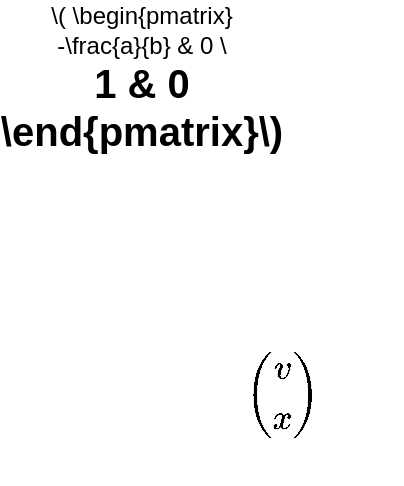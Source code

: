 <mxfile version="22.1.16" type="device">
  <diagram name="Page-1" id="Woe_gD0FxCI9WXKO0gsB">
    <mxGraphModel dx="897" dy="718" grid="1" gridSize="10" guides="1" tooltips="1" connect="1" arrows="1" fold="1" page="1" pageScale="1" pageWidth="827" pageHeight="1169" math="1" shadow="0">
      <root>
        <mxCell id="0" />
        <mxCell id="1" parent="0" />
        <mxCell id="NstZLo--2fRkbFxro2_--1" value="\( \begin{pmatrix}&lt;br style=&quot;border-color: var(--border-color); font-size: 20px; font-weight: 700;&quot;&gt;-\frac{a}{b} &amp;amp; 0 \\&lt;br style=&quot;border-color: var(--border-color); font-size: 20px; font-weight: 700;&quot;&gt;&lt;span style=&quot;border-color: var(--border-color); font-size: 20px; font-weight: 700;&quot;&gt;1 &amp;amp; 0&lt;/span&gt;&lt;br style=&quot;border-color: var(--border-color); font-size: 20px; font-weight: 700;&quot;&gt;&lt;span style=&quot;border-color: var(--border-color); font-size: 20px; font-weight: 700;&quot;&gt;\end{pmatrix}\)&lt;/span&gt;" style="text;html=1;strokeColor=none;fillColor=none;align=center;verticalAlign=middle;whiteSpace=wrap;rounded=0;" vertex="1" parent="1">
          <mxGeometry x="250" y="210" width="60" height="30" as="geometry" />
        </mxCell>
        <mxCell id="NstZLo--2fRkbFxro2_--7" value="&lt;font style=&quot;font-size: 15px;&quot;&gt;\begin{pmatrix}&lt;br&gt;v \\&lt;br&gt;x&lt;br&gt;\end{pmatrix}&lt;/font&gt;" style="text;html=1;align=center;verticalAlign=middle;resizable=0;points=[];autosize=1;strokeColor=none;fillColor=none;" vertex="1" parent="1">
          <mxGeometry x="290" y="338" width="120" height="90" as="geometry" />
        </mxCell>
      </root>
    </mxGraphModel>
  </diagram>
</mxfile>
